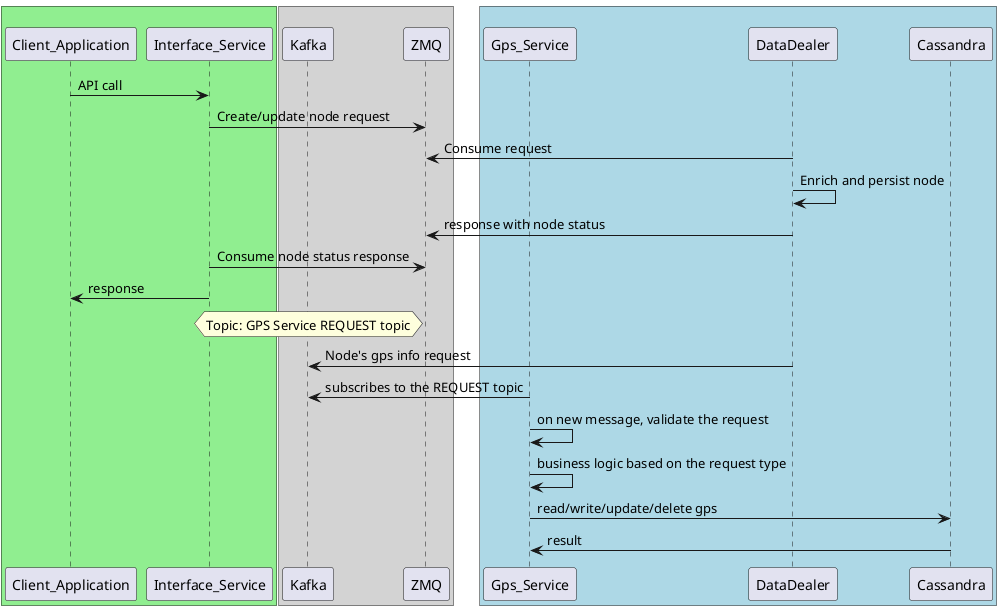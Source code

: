 @startuml
    participant Client_Application
    participant Interface_Service
    participant Kafka
    participant Gps_Service
    participant Cassandra
    participant DataDealer
    participant ZMQ
    box  #LightGreen
       participant Client_Application
       participant Interface_Service
    end box
    box #LightGrey
        participant Kafka
        participant ZMQ
    end box
    box  #LightBlue
       participant Gps_Service
       participant DataDealer
       participant Cassandra
    end box

    Client_Application -> Interface_Service: API call
    Interface_Service -> ZMQ: Create/update node request
    DataDealer -> ZMQ: Consume request
    DataDealer -> DataDealer: Enrich and persist node
    DataDealer -> ZMQ: response with node status
    Interface_Service -> ZMQ: Consume node status response
    Interface_Service -> Client_Application: response


    hnote over Kafka : Topic: GPS Service REQUEST topic
    DataDealer -> Kafka: Node's gps info request
    Kafka <- Gps_Service: subscribes to the REQUEST topic
    Gps_Service -> Gps_Service: on new message, validate the request
    Gps_Service -> Gps_Service: business logic based on the request type
    Gps_Service -> Cassandra: read/write/update/delete gps
    Cassandra -> Gps_Service: result

@enduml